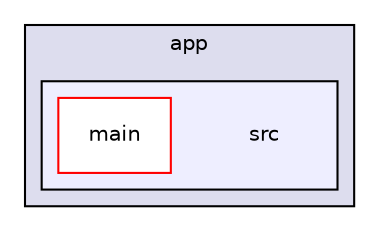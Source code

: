 digraph "D:/work/projects/POC/AntivirusImplementation/app/src" {
  compound=true
  node [ fontsize="10", fontname="Helvetica"];
  edge [ labelfontsize="10", labelfontname="Helvetica"];
  subgraph clusterdir_3db714e2511bb6f4f9e9eecffc208530 {
    graph [ bgcolor="#ddddee", pencolor="black", label="app" fontname="Helvetica", fontsize="10", URL="dir_3db714e2511bb6f4f9e9eecffc208530.html"]
  subgraph clusterdir_ce100026a3d7ebe2e7236c15cbcc2aec {
    graph [ bgcolor="#eeeeff", pencolor="black", label="" URL="dir_ce100026a3d7ebe2e7236c15cbcc2aec.html"];
    dir_ce100026a3d7ebe2e7236c15cbcc2aec [shape=plaintext label="src"];
    dir_bcd84ad3ecca58793904714e965b4e35 [shape=box label="main" color="red" fillcolor="white" style="filled" URL="dir_bcd84ad3ecca58793904714e965b4e35.html"];
  }
  }
}
